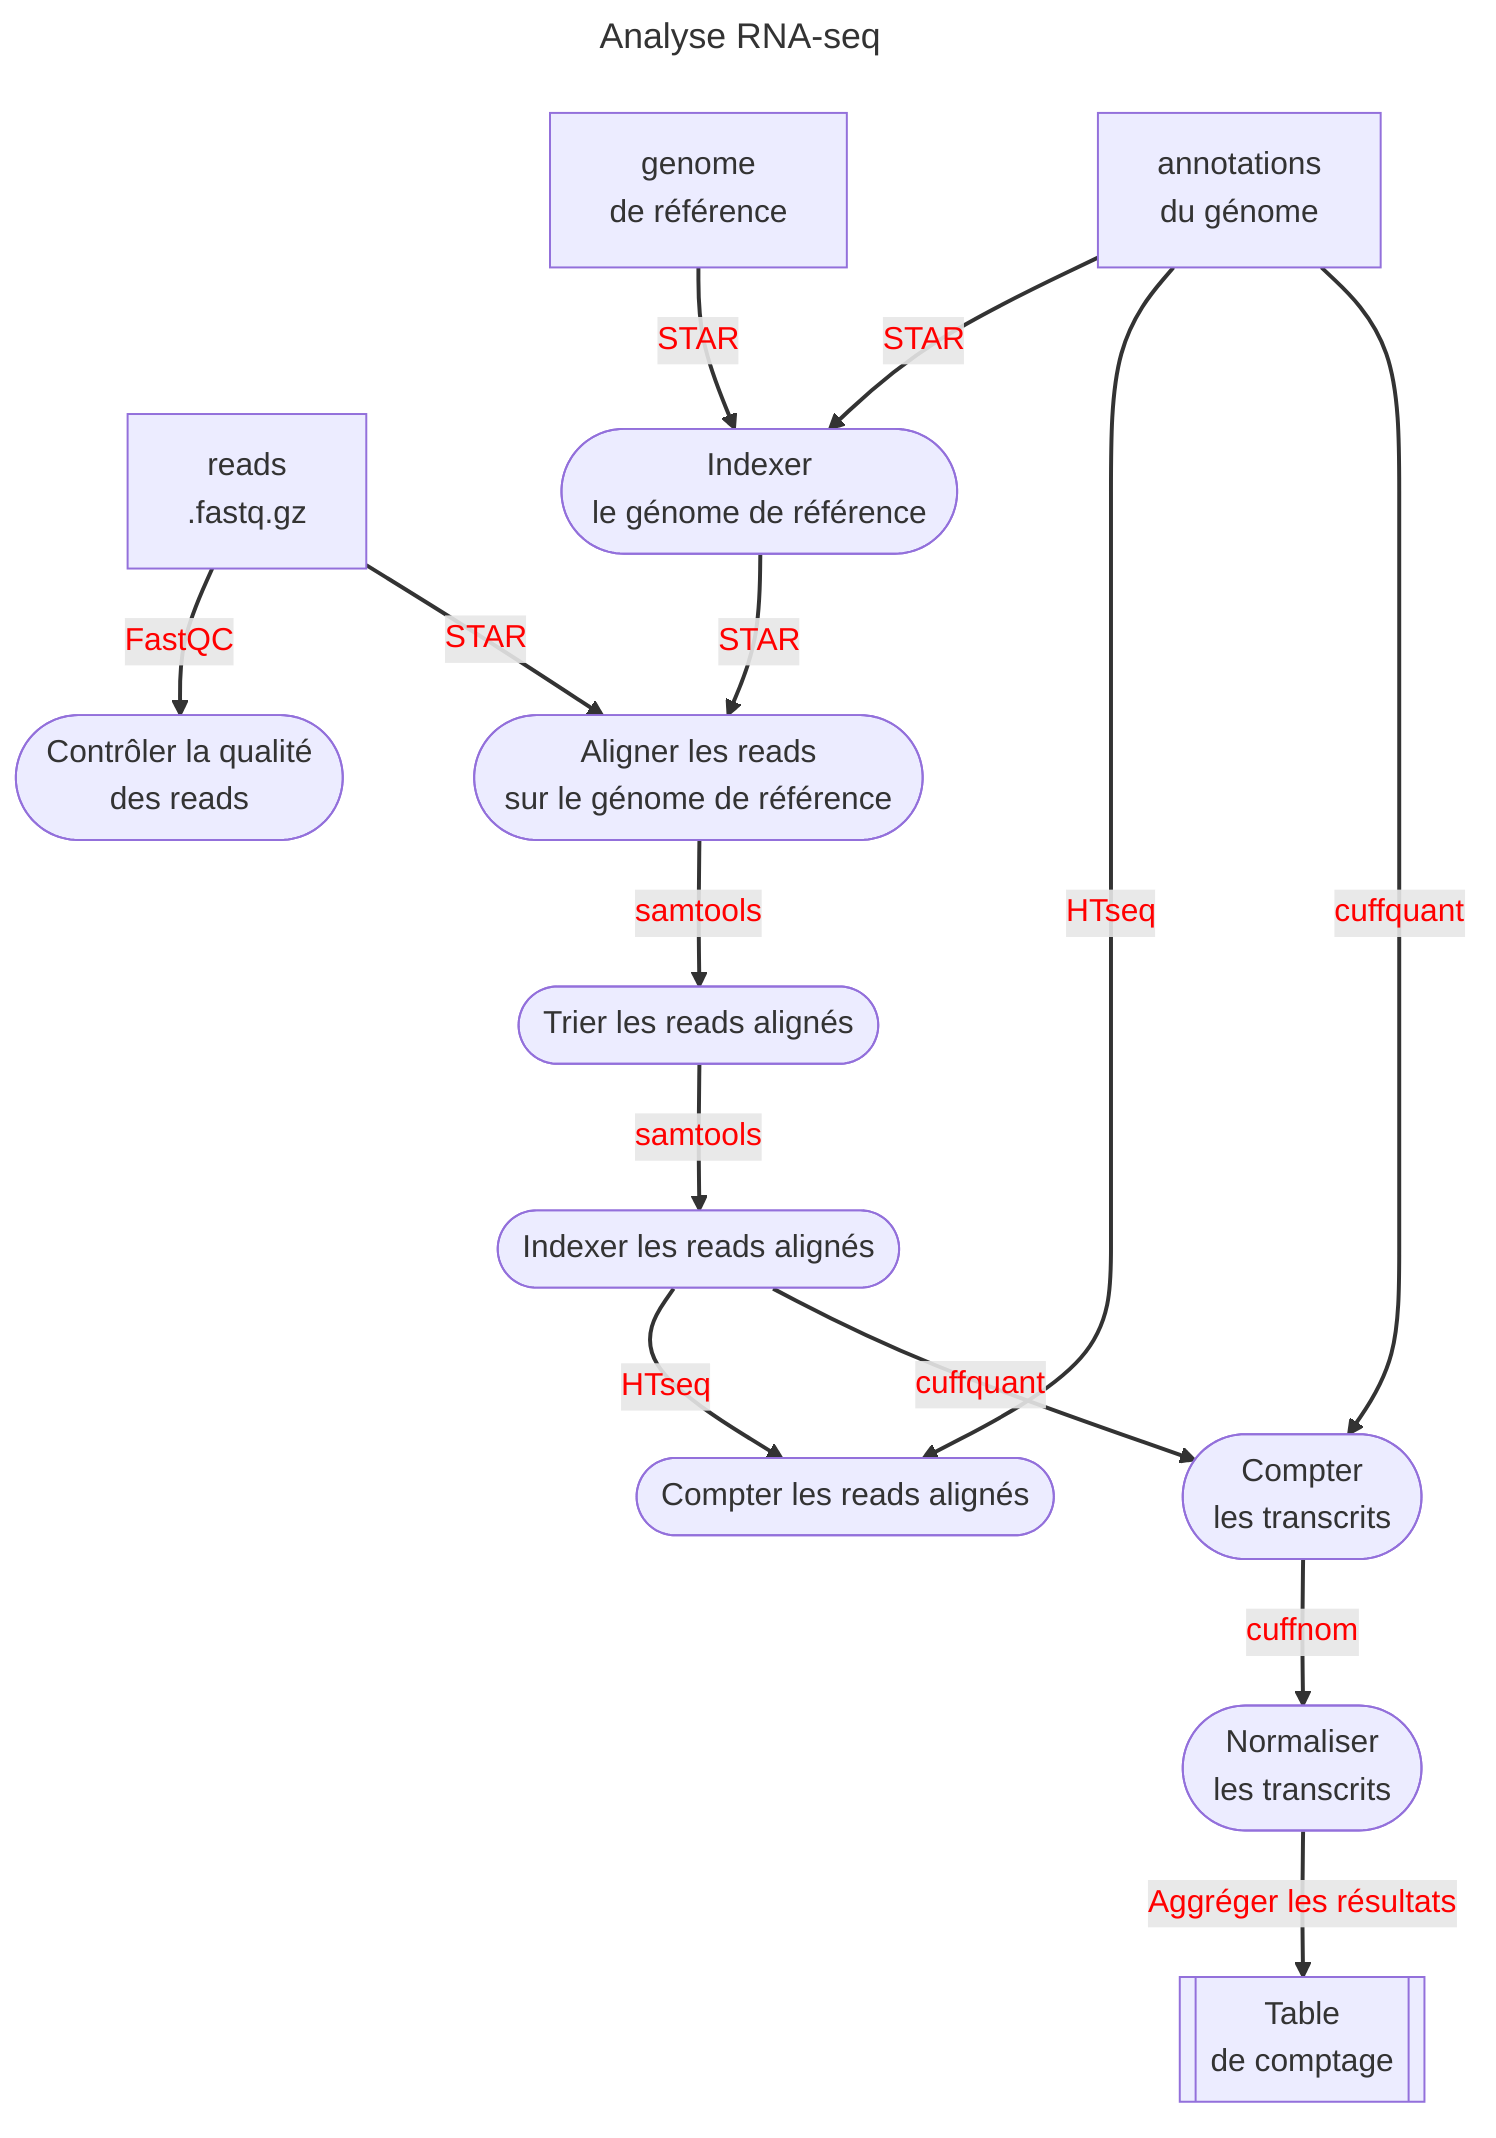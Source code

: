 ---
title: "Analyse RNA-seq"
---
flowchart TB
	read["reads \n .fastq.gz"]
    genome["genome \n de référence"]
    annotation["annotations \n du génome"]

    quality_control(["Contrôler la qualité \n des reads"])
    star_index(["Indexer \n le génome de référence"])
    star_map(["Aligner les reads \n sur le génome de référence"])
    samtools_sort(["Trier les reads alignés"])
    samtools_index(["Indexer les reads alignés"])
    htseq(["Compter les reads alignés"])
    cuffquant(["Compter \n les transcrits"])
    cuffnorm(["Normaliser \n les transcrits"])

    table[["Table \n de comptage"]]

    genome -->|"STAR"| star_index
    annotation -->|"STAR"| star_index
    
    read -->|"FastQC"| quality_control
    
    star_index -->|"STAR"| star_map
    read -->|"STAR"| star_map

    star_map -->|"samtools"| samtools_sort
    samtools_sort -->|"samtools"| samtools_index

    samtools_index -->|"HTseq"| htseq
    annotation -->|"HTseq"| htseq 
    samtools_index -->|"cuffquant"| cuffquant
    annotation -->|"cuffquant"| cuffquant
    cuffquant -->|"cuffnom"| cuffnorm
    cuffnorm -->|"Aggréger les résultats"| table 
    
    linkStyle default stroke-width:2px,fill:none,color:red;